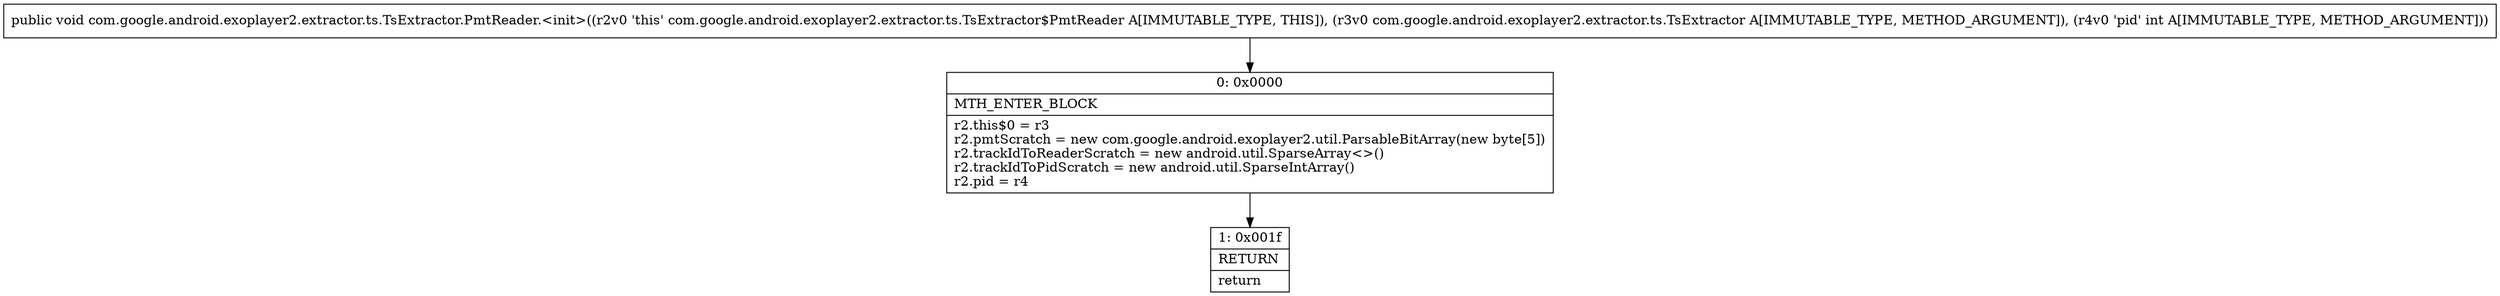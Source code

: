 digraph "CFG forcom.google.android.exoplayer2.extractor.ts.TsExtractor.PmtReader.\<init\>(Lcom\/google\/android\/exoplayer2\/extractor\/ts\/TsExtractor;I)V" {
Node_0 [shape=record,label="{0\:\ 0x0000|MTH_ENTER_BLOCK\l|r2.this$0 = r3\lr2.pmtScratch = new com.google.android.exoplayer2.util.ParsableBitArray(new byte[5])\lr2.trackIdToReaderScratch = new android.util.SparseArray\<\>()\lr2.trackIdToPidScratch = new android.util.SparseIntArray()\lr2.pid = r4\l}"];
Node_1 [shape=record,label="{1\:\ 0x001f|RETURN\l|return\l}"];
MethodNode[shape=record,label="{public void com.google.android.exoplayer2.extractor.ts.TsExtractor.PmtReader.\<init\>((r2v0 'this' com.google.android.exoplayer2.extractor.ts.TsExtractor$PmtReader A[IMMUTABLE_TYPE, THIS]), (r3v0 com.google.android.exoplayer2.extractor.ts.TsExtractor A[IMMUTABLE_TYPE, METHOD_ARGUMENT]), (r4v0 'pid' int A[IMMUTABLE_TYPE, METHOD_ARGUMENT])) }"];
MethodNode -> Node_0;
Node_0 -> Node_1;
}

